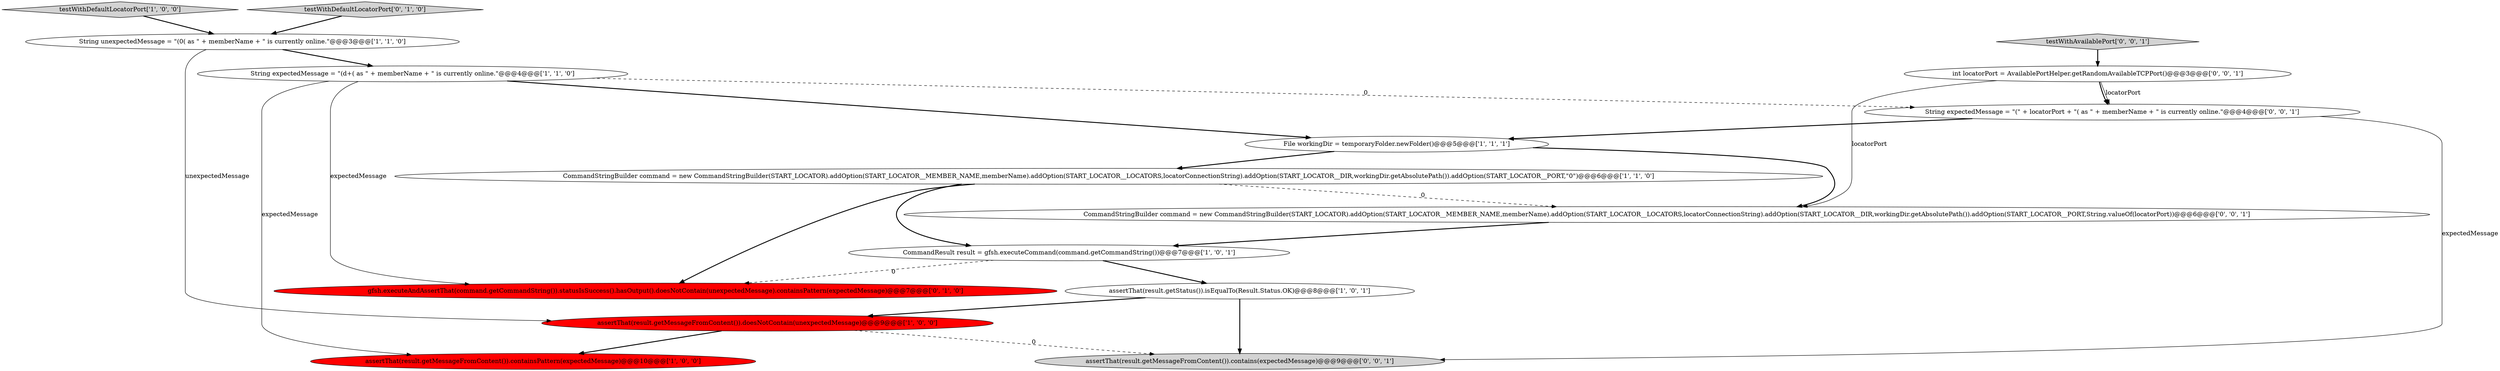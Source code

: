 digraph {
1 [style = filled, label = "String expectedMessage = \"\(\d+\( as \" + memberName + \" is currently online.\"@@@4@@@['1', '1', '0']", fillcolor = white, shape = ellipse image = "AAA0AAABBB1BBB"];
13 [style = filled, label = "testWithAvailablePort['0', '0', '1']", fillcolor = lightgray, shape = diamond image = "AAA0AAABBB3BBB"];
14 [style = filled, label = "int locatorPort = AvailablePortHelper.getRandomAvailableTCPPort()@@@3@@@['0', '0', '1']", fillcolor = white, shape = ellipse image = "AAA0AAABBB3BBB"];
4 [style = filled, label = "CommandResult result = gfsh.executeCommand(command.getCommandString())@@@7@@@['1', '0', '1']", fillcolor = white, shape = ellipse image = "AAA0AAABBB1BBB"];
0 [style = filled, label = "String unexpectedMessage = \"(0( as \" + memberName + \" is currently online.\"@@@3@@@['1', '1', '0']", fillcolor = white, shape = ellipse image = "AAA0AAABBB1BBB"];
5 [style = filled, label = "assertThat(result.getStatus()).isEqualTo(Result.Status.OK)@@@8@@@['1', '0', '1']", fillcolor = white, shape = ellipse image = "AAA0AAABBB1BBB"];
6 [style = filled, label = "assertThat(result.getMessageFromContent()).doesNotContain(unexpectedMessage)@@@9@@@['1', '0', '0']", fillcolor = red, shape = ellipse image = "AAA1AAABBB1BBB"];
7 [style = filled, label = "testWithDefaultLocatorPort['1', '0', '0']", fillcolor = lightgray, shape = diamond image = "AAA0AAABBB1BBB"];
12 [style = filled, label = "String expectedMessage = \"(\" + locatorPort + \"( as \" + memberName + \" is currently online.\"@@@4@@@['0', '0', '1']", fillcolor = white, shape = ellipse image = "AAA0AAABBB3BBB"];
10 [style = filled, label = "gfsh.executeAndAssertThat(command.getCommandString()).statusIsSuccess().hasOutput().doesNotContain(unexpectedMessage).containsPattern(expectedMessage)@@@7@@@['0', '1', '0']", fillcolor = red, shape = ellipse image = "AAA1AAABBB2BBB"];
8 [style = filled, label = "assertThat(result.getMessageFromContent()).containsPattern(expectedMessage)@@@10@@@['1', '0', '0']", fillcolor = red, shape = ellipse image = "AAA1AAABBB1BBB"];
9 [style = filled, label = "testWithDefaultLocatorPort['0', '1', '0']", fillcolor = lightgray, shape = diamond image = "AAA0AAABBB2BBB"];
2 [style = filled, label = "CommandStringBuilder command = new CommandStringBuilder(START_LOCATOR).addOption(START_LOCATOR__MEMBER_NAME,memberName).addOption(START_LOCATOR__LOCATORS,locatorConnectionString).addOption(START_LOCATOR__DIR,workingDir.getAbsolutePath()).addOption(START_LOCATOR__PORT,\"0\")@@@6@@@['1', '1', '0']", fillcolor = white, shape = ellipse image = "AAA0AAABBB1BBB"];
3 [style = filled, label = "File workingDir = temporaryFolder.newFolder()@@@5@@@['1', '1', '1']", fillcolor = white, shape = ellipse image = "AAA0AAABBB1BBB"];
15 [style = filled, label = "CommandStringBuilder command = new CommandStringBuilder(START_LOCATOR).addOption(START_LOCATOR__MEMBER_NAME,memberName).addOption(START_LOCATOR__LOCATORS,locatorConnectionString).addOption(START_LOCATOR__DIR,workingDir.getAbsolutePath()).addOption(START_LOCATOR__PORT,String.valueOf(locatorPort))@@@6@@@['0', '0', '1']", fillcolor = white, shape = ellipse image = "AAA0AAABBB3BBB"];
11 [style = filled, label = "assertThat(result.getMessageFromContent()).contains(expectedMessage)@@@9@@@['0', '0', '1']", fillcolor = lightgray, shape = ellipse image = "AAA0AAABBB3BBB"];
1->8 [style = solid, label="expectedMessage"];
1->10 [style = solid, label="expectedMessage"];
9->0 [style = bold, label=""];
6->11 [style = dashed, label="0"];
1->3 [style = bold, label=""];
7->0 [style = bold, label=""];
3->15 [style = bold, label=""];
12->11 [style = solid, label="expectedMessage"];
2->10 [style = bold, label=""];
2->4 [style = bold, label=""];
2->15 [style = dashed, label="0"];
1->12 [style = dashed, label="0"];
0->6 [style = solid, label="unexpectedMessage"];
5->6 [style = bold, label=""];
3->2 [style = bold, label=""];
14->15 [style = solid, label="locatorPort"];
14->12 [style = solid, label="locatorPort"];
0->1 [style = bold, label=""];
14->12 [style = bold, label=""];
6->8 [style = bold, label=""];
15->4 [style = bold, label=""];
5->11 [style = bold, label=""];
12->3 [style = bold, label=""];
4->10 [style = dashed, label="0"];
4->5 [style = bold, label=""];
13->14 [style = bold, label=""];
}
